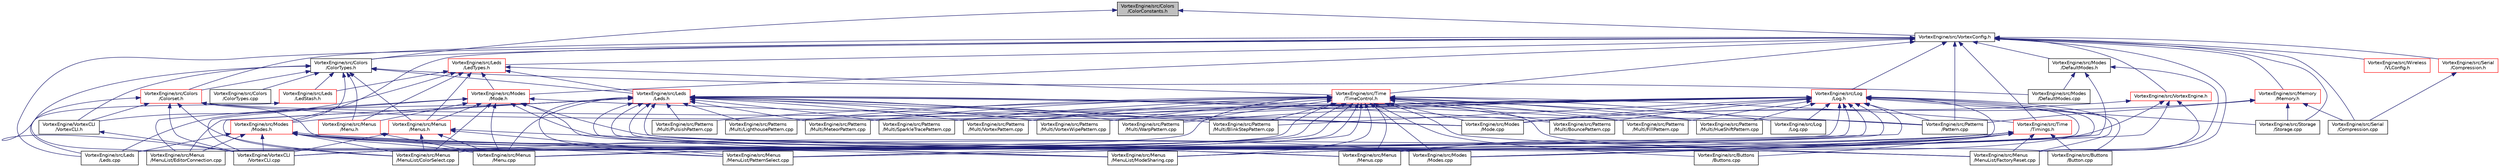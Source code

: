 digraph "VortexEngine/src/Colors/ColorConstants.h"
{
 // INTERACTIVE_SVG=YES
 // LATEX_PDF_SIZE
  bgcolor="transparent";
  edge [fontname="Helvetica",fontsize="10",labelfontname="Helvetica",labelfontsize="10"];
  node [fontname="Helvetica",fontsize="10",shape=record];
  Node1 [label="VortexEngine/src/Colors\l/ColorConstants.h",height=0.2,width=0.4,color="black", fillcolor="grey75", style="filled", fontcolor="black",tooltip=" "];
  Node1 -> Node2 [dir="back",color="midnightblue",fontsize="10",style="solid",fontname="Helvetica"];
  Node2 [label="VortexEngine/src/VortexConfig.h",height=0.2,width=0.4,color="black",URL="$VortexConfig_8h.html",tooltip=" "];
  Node2 -> Node3 [dir="back",color="midnightblue",fontsize="10",style="solid",fontname="Helvetica"];
  Node3 [label="VortexEngine/src/Time\l/TimeControl.h",height=0.2,width=0.4,color="red",URL="$TimeControl_8h.html",tooltip=" "];
  Node3 -> Node4 [dir="back",color="midnightblue",fontsize="10",style="solid",fontname="Helvetica"];
  Node4 [label="VortexEngine/src/Buttons\l/Button.cpp",height=0.2,width=0.4,color="black",URL="$Button_8cpp.html",tooltip=" "];
  Node3 -> Node5 [dir="back",color="midnightblue",fontsize="10",style="solid",fontname="Helvetica"];
  Node5 [label="VortexEngine/src/Time\l/Timings.h",height=0.2,width=0.4,color="red",URL="$Timings_8h.html",tooltip=" "];
  Node5 -> Node4 [dir="back",color="midnightblue",fontsize="10",style="solid",fontname="Helvetica"];
  Node5 -> Node6 [dir="back",color="midnightblue",fontsize="10",style="solid",fontname="Helvetica"];
  Node6 [label="VortexEngine/src/Buttons\l/Buttons.cpp",height=0.2,width=0.4,color="black",URL="$Buttons_8cpp.html",tooltip=" "];
  Node5 -> Node7 [dir="back",color="midnightblue",fontsize="10",style="solid",fontname="Helvetica"];
  Node7 [label="VortexEngine/src/Menus\l/Menu.cpp",height=0.2,width=0.4,color="black",URL="$Menu_8cpp.html",tooltip=" "];
  Node5 -> Node8 [dir="back",color="midnightblue",fontsize="10",style="solid",fontname="Helvetica"];
  Node8 [label="VortexEngine/src/Menus\l/MenuList/ColorSelect.cpp",height=0.2,width=0.4,color="black",URL="$ColorSelect_8cpp.html",tooltip=" "];
  Node5 -> Node9 [dir="back",color="midnightblue",fontsize="10",style="solid",fontname="Helvetica"];
  Node9 [label="VortexEngine/src/Menus\l/MenuList/FactoryReset.cpp",height=0.2,width=0.4,color="black",URL="$FactoryReset_8cpp.html",tooltip=" "];
  Node5 -> Node10 [dir="back",color="midnightblue",fontsize="10",style="solid",fontname="Helvetica"];
  Node10 [label="VortexEngine/src/Menus\l/MenuList/ModeSharing.cpp",height=0.2,width=0.4,color="black",URL="$ModeSharing_8cpp.html",tooltip=" "];
  Node5 -> Node11 [dir="back",color="midnightblue",fontsize="10",style="solid",fontname="Helvetica"];
  Node11 [label="VortexEngine/src/Menus\l/MenuList/PatternSelect.cpp",height=0.2,width=0.4,color="black",URL="$PatternSelect_8cpp.html",tooltip=" "];
  Node5 -> Node13 [dir="back",color="midnightblue",fontsize="10",style="solid",fontname="Helvetica"];
  Node13 [label="VortexEngine/src/Menus\l/Menus.cpp",height=0.2,width=0.4,color="black",URL="$Menus_8cpp.html",tooltip=" "];
  Node5 -> Node14 [dir="back",color="midnightblue",fontsize="10",style="solid",fontname="Helvetica"];
  Node14 [label="VortexEngine/src/Modes\l/Modes.cpp",height=0.2,width=0.4,color="black",URL="$Modes_8cpp.html",tooltip=" "];
  Node5 -> Node60 [dir="back",color="midnightblue",fontsize="10",style="solid",fontname="Helvetica"];
  Node60 [label="VortexEngine/VortexCLI\l/VortexCLI.cpp",height=0.2,width=0.4,color="black",URL="$VortexCLI_8cpp.html",tooltip=" "];
  Node3 -> Node6 [dir="back",color="midnightblue",fontsize="10",style="solid",fontname="Helvetica"];
  Node3 -> Node61 [dir="back",color="midnightblue",fontsize="10",style="solid",fontname="Helvetica"];
  Node61 [label="VortexEngine/src/Leds\l/Leds.cpp",height=0.2,width=0.4,color="black",URL="$Leds_8cpp.html",tooltip=" "];
  Node3 -> Node62 [dir="back",color="midnightblue",fontsize="10",style="solid",fontname="Helvetica"];
  Node62 [label="VortexEngine/src/Log\l/Log.cpp",height=0.2,width=0.4,color="black",URL="$Log_8cpp.html",tooltip=" "];
  Node3 -> Node7 [dir="back",color="midnightblue",fontsize="10",style="solid",fontname="Helvetica"];
  Node3 -> Node8 [dir="back",color="midnightblue",fontsize="10",style="solid",fontname="Helvetica"];
  Node3 -> Node63 [dir="back",color="midnightblue",fontsize="10",style="solid",fontname="Helvetica"];
  Node63 [label="VortexEngine/src/Menus\l/MenuList/EditorConnection.cpp",height=0.2,width=0.4,color="black",URL="$EditorConnection_8cpp.html",tooltip=" "];
  Node3 -> Node9 [dir="back",color="midnightblue",fontsize="10",style="solid",fontname="Helvetica"];
  Node3 -> Node10 [dir="back",color="midnightblue",fontsize="10",style="solid",fontname="Helvetica"];
  Node3 -> Node11 [dir="back",color="midnightblue",fontsize="10",style="solid",fontname="Helvetica"];
  Node3 -> Node13 [dir="back",color="midnightblue",fontsize="10",style="solid",fontname="Helvetica"];
  Node3 -> Node64 [dir="back",color="midnightblue",fontsize="10",style="solid",fontname="Helvetica"];
  Node64 [label="VortexEngine/src/Modes\l/Mode.cpp",height=0.2,width=0.4,color="black",URL="$Mode_8cpp.html",tooltip=" "];
  Node3 -> Node14 [dir="back",color="midnightblue",fontsize="10",style="solid",fontname="Helvetica"];
  Node3 -> Node65 [dir="back",color="midnightblue",fontsize="10",style="solid",fontname="Helvetica"];
  Node65 [label="VortexEngine/src/Patterns\l/Multi/BlinkStepPattern.cpp",height=0.2,width=0.4,color="black",URL="$BlinkStepPattern_8cpp.html",tooltip=" "];
  Node3 -> Node19 [dir="back",color="midnightblue",fontsize="10",style="solid",fontname="Helvetica"];
  Node19 [label="VortexEngine/src/Patterns\l/Multi/BouncePattern.cpp",height=0.2,width=0.4,color="black",URL="$BouncePattern_8cpp.html",tooltip=" "];
  Node3 -> Node29 [dir="back",color="midnightblue",fontsize="10",style="solid",fontname="Helvetica"];
  Node29 [label="VortexEngine/src/Patterns\l/Multi/FillPattern.cpp",height=0.2,width=0.4,color="black",URL="$FillPattern_8cpp.html",tooltip=" "];
  Node3 -> Node31 [dir="back",color="midnightblue",fontsize="10",style="solid",fontname="Helvetica"];
  Node31 [label="VortexEngine/src/Patterns\l/Multi/HueShiftPattern.cpp",height=0.2,width=0.4,color="black",URL="$HueShiftPattern_8cpp.html",tooltip=" "];
  Node3 -> Node33 [dir="back",color="midnightblue",fontsize="10",style="solid",fontname="Helvetica"];
  Node33 [label="VortexEngine/src/Patterns\l/Multi/LighthousePattern.cpp",height=0.2,width=0.4,color="black",URL="$LighthousePattern_8cpp.html",tooltip=" "];
  Node3 -> Node35 [dir="back",color="midnightblue",fontsize="10",style="solid",fontname="Helvetica"];
  Node35 [label="VortexEngine/src/Patterns\l/Multi/MeteorPattern.cpp",height=0.2,width=0.4,color="black",URL="$MeteorPattern_8cpp.html",tooltip=" "];
  Node3 -> Node37 [dir="back",color="midnightblue",fontsize="10",style="solid",fontname="Helvetica"];
  Node37 [label="VortexEngine/src/Patterns\l/Multi/PulsishPattern.cpp",height=0.2,width=0.4,color="black",URL="$PulsishPattern_8cpp.html",tooltip=" "];
  Node3 -> Node66 [dir="back",color="midnightblue",fontsize="10",style="solid",fontname="Helvetica"];
  Node66 [label="VortexEngine/src/Patterns\l/Multi/SparkleTracePattern.cpp",height=0.2,width=0.4,color="black",URL="$SparkleTracePattern_8cpp.html",tooltip=" "];
  Node3 -> Node43 [dir="back",color="midnightblue",fontsize="10",style="solid",fontname="Helvetica"];
  Node43 [label="VortexEngine/src/Patterns\l/Multi/VortexPattern.cpp",height=0.2,width=0.4,color="black",URL="$VortexPattern_8cpp.html",tooltip=" "];
  Node3 -> Node45 [dir="back",color="midnightblue",fontsize="10",style="solid",fontname="Helvetica"];
  Node45 [label="VortexEngine/src/Patterns\l/Multi/VortexWipePattern.cpp",height=0.2,width=0.4,color="black",URL="$VortexWipePattern_8cpp.html",tooltip=" "];
  Node3 -> Node47 [dir="back",color="midnightblue",fontsize="10",style="solid",fontname="Helvetica"];
  Node47 [label="VortexEngine/src/Patterns\l/Multi/WarpPattern.cpp",height=0.2,width=0.4,color="black",URL="$WarpPattern_8cpp.html",tooltip=" "];
  Node3 -> Node67 [dir="back",color="midnightblue",fontsize="10",style="solid",fontname="Helvetica"];
  Node67 [label="VortexEngine/src/Patterns\l/Pattern.cpp",height=0.2,width=0.4,color="black",URL="$Pattern_8cpp.html",tooltip=" "];
  Node3 -> Node60 [dir="back",color="midnightblue",fontsize="10",style="solid",fontname="Helvetica"];
  Node2 -> Node75 [dir="back",color="midnightblue",fontsize="10",style="solid",fontname="Helvetica"];
  Node75 [label="VortexEngine/src/Leds\l/LedTypes.h",height=0.2,width=0.4,color="red",URL="$LedTypes_8h.html",tooltip=" "];
  Node75 -> Node3 [dir="back",color="midnightblue",fontsize="10",style="solid",fontname="Helvetica"];
  Node75 -> Node76 [dir="back",color="midnightblue",fontsize="10",style="solid",fontname="Helvetica"];
  Node76 [label="VortexEngine/src/Leds\l/LedStash.h",height=0.2,width=0.4,color="red",URL="$LedStash_8h.html",tooltip=" "];
  Node76 -> Node61 [dir="back",color="midnightblue",fontsize="10",style="solid",fontname="Helvetica"];
  Node75 -> Node78 [dir="back",color="midnightblue",fontsize="10",style="solid",fontname="Helvetica"];
  Node78 [label="VortexEngine/src/Leds\l/Leds.h",height=0.2,width=0.4,color="red",URL="$Leds_8h.html",tooltip=" "];
  Node78 -> Node61 [dir="back",color="midnightblue",fontsize="10",style="solid",fontname="Helvetica"];
  Node78 -> Node79 [dir="back",color="midnightblue",fontsize="10",style="solid",fontname="Helvetica"];
  Node79 [label="VortexEngine/src/Modes\l/Modes.h",height=0.2,width=0.4,color="red",URL="$Modes_8h.html",tooltip=" "];
  Node79 -> Node61 [dir="back",color="midnightblue",fontsize="10",style="solid",fontname="Helvetica"];
  Node79 -> Node7 [dir="back",color="midnightblue",fontsize="10",style="solid",fontname="Helvetica"];
  Node79 -> Node8 [dir="back",color="midnightblue",fontsize="10",style="solid",fontname="Helvetica"];
  Node79 -> Node63 [dir="back",color="midnightblue",fontsize="10",style="solid",fontname="Helvetica"];
  Node79 -> Node9 [dir="back",color="midnightblue",fontsize="10",style="solid",fontname="Helvetica"];
  Node79 -> Node10 [dir="back",color="midnightblue",fontsize="10",style="solid",fontname="Helvetica"];
  Node79 -> Node11 [dir="back",color="midnightblue",fontsize="10",style="solid",fontname="Helvetica"];
  Node79 -> Node13 [dir="back",color="midnightblue",fontsize="10",style="solid",fontname="Helvetica"];
  Node79 -> Node14 [dir="back",color="midnightblue",fontsize="10",style="solid",fontname="Helvetica"];
  Node79 -> Node60 [dir="back",color="midnightblue",fontsize="10",style="solid",fontname="Helvetica"];
  Node78 -> Node7 [dir="back",color="midnightblue",fontsize="10",style="solid",fontname="Helvetica"];
  Node78 -> Node8 [dir="back",color="midnightblue",fontsize="10",style="solid",fontname="Helvetica"];
  Node78 -> Node63 [dir="back",color="midnightblue",fontsize="10",style="solid",fontname="Helvetica"];
  Node78 -> Node9 [dir="back",color="midnightblue",fontsize="10",style="solid",fontname="Helvetica"];
  Node78 -> Node10 [dir="back",color="midnightblue",fontsize="10",style="solid",fontname="Helvetica"];
  Node78 -> Node11 [dir="back",color="midnightblue",fontsize="10",style="solid",fontname="Helvetica"];
  Node78 -> Node13 [dir="back",color="midnightblue",fontsize="10",style="solid",fontname="Helvetica"];
  Node78 -> Node64 [dir="back",color="midnightblue",fontsize="10",style="solid",fontname="Helvetica"];
  Node78 -> Node14 [dir="back",color="midnightblue",fontsize="10",style="solid",fontname="Helvetica"];
  Node78 -> Node65 [dir="back",color="midnightblue",fontsize="10",style="solid",fontname="Helvetica"];
  Node78 -> Node19 [dir="back",color="midnightblue",fontsize="10",style="solid",fontname="Helvetica"];
  Node78 -> Node29 [dir="back",color="midnightblue",fontsize="10",style="solid",fontname="Helvetica"];
  Node78 -> Node31 [dir="back",color="midnightblue",fontsize="10",style="solid",fontname="Helvetica"];
  Node78 -> Node33 [dir="back",color="midnightblue",fontsize="10",style="solid",fontname="Helvetica"];
  Node78 -> Node35 [dir="back",color="midnightblue",fontsize="10",style="solid",fontname="Helvetica"];
  Node78 -> Node37 [dir="back",color="midnightblue",fontsize="10",style="solid",fontname="Helvetica"];
  Node78 -> Node66 [dir="back",color="midnightblue",fontsize="10",style="solid",fontname="Helvetica"];
  Node78 -> Node43 [dir="back",color="midnightblue",fontsize="10",style="solid",fontname="Helvetica"];
  Node78 -> Node45 [dir="back",color="midnightblue",fontsize="10",style="solid",fontname="Helvetica"];
  Node78 -> Node47 [dir="back",color="midnightblue",fontsize="10",style="solid",fontname="Helvetica"];
  Node75 -> Node83 [dir="back",color="midnightblue",fontsize="10",style="solid",fontname="Helvetica"];
  Node83 [label="VortexEngine/src/Menus\l/Menu.h",height=0.2,width=0.4,color="red",URL="$Menu_8h.html",tooltip=" "];
  Node83 -> Node7 [dir="back",color="midnightblue",fontsize="10",style="solid",fontname="Helvetica"];
  Node75 -> Node91 [dir="back",color="midnightblue",fontsize="10",style="solid",fontname="Helvetica"];
  Node91 [label="VortexEngine/src/Modes\l/Mode.h",height=0.2,width=0.4,color="red",URL="$Mode_8h.html",tooltip=" "];
  Node91 -> Node83 [dir="back",color="midnightblue",fontsize="10",style="solid",fontname="Helvetica"];
  Node91 -> Node92 [dir="back",color="midnightblue",fontsize="10",style="solid",fontname="Helvetica"];
  Node92 [label="VortexEngine/src/Menus\l/Menus.h",height=0.2,width=0.4,color="red",URL="$Menus_8h.html",tooltip=" "];
  Node92 -> Node7 [dir="back",color="midnightblue",fontsize="10",style="solid",fontname="Helvetica"];
  Node92 -> Node8 [dir="back",color="midnightblue",fontsize="10",style="solid",fontname="Helvetica"];
  Node92 -> Node11 [dir="back",color="midnightblue",fontsize="10",style="solid",fontname="Helvetica"];
  Node92 -> Node13 [dir="back",color="midnightblue",fontsize="10",style="solid",fontname="Helvetica"];
  Node92 -> Node60 [dir="back",color="midnightblue",fontsize="10",style="solid",fontname="Helvetica"];
  Node91 -> Node7 [dir="back",color="midnightblue",fontsize="10",style="solid",fontname="Helvetica"];
  Node91 -> Node8 [dir="back",color="midnightblue",fontsize="10",style="solid",fontname="Helvetica"];
  Node91 -> Node63 [dir="back",color="midnightblue",fontsize="10",style="solid",fontname="Helvetica"];
  Node91 -> Node9 [dir="back",color="midnightblue",fontsize="10",style="solid",fontname="Helvetica"];
  Node91 -> Node10 [dir="back",color="midnightblue",fontsize="10",style="solid",fontname="Helvetica"];
  Node91 -> Node64 [dir="back",color="midnightblue",fontsize="10",style="solid",fontname="Helvetica"];
  Node91 -> Node14 [dir="back",color="midnightblue",fontsize="10",style="solid",fontname="Helvetica"];
  Node91 -> Node60 [dir="back",color="midnightblue",fontsize="10",style="solid",fontname="Helvetica"];
  Node75 -> Node92 [dir="back",color="midnightblue",fontsize="10",style="solid",fontname="Helvetica"];
  Node75 -> Node105 [dir="back",color="midnightblue",fontsize="10",style="solid",fontname="Helvetica"];
  Node105 [label="VortexEngine/VortexCLI\l/VortexCLI.h",height=0.2,width=0.4,color="black",URL="$VortexCLI_8h.html",tooltip=" "];
  Node105 -> Node60 [dir="back",color="midnightblue",fontsize="10",style="solid",fontname="Helvetica"];
  Node2 -> Node5 [dir="back",color="midnightblue",fontsize="10",style="solid",fontname="Helvetica"];
  Node2 -> Node109 [dir="back",color="midnightblue",fontsize="10",style="solid",fontname="Helvetica"];
  Node109 [label="VortexEngine/src/Log\l/Log.h",height=0.2,width=0.4,color="red",URL="$Log_8h.html",tooltip=" "];
  Node109 -> Node4 [dir="back",color="midnightblue",fontsize="10",style="solid",fontname="Helvetica"];
  Node109 -> Node62 [dir="back",color="midnightblue",fontsize="10",style="solid",fontname="Helvetica"];
  Node109 -> Node7 [dir="back",color="midnightblue",fontsize="10",style="solid",fontname="Helvetica"];
  Node109 -> Node8 [dir="back",color="midnightblue",fontsize="10",style="solid",fontname="Helvetica"];
  Node109 -> Node63 [dir="back",color="midnightblue",fontsize="10",style="solid",fontname="Helvetica"];
  Node109 -> Node9 [dir="back",color="midnightblue",fontsize="10",style="solid",fontname="Helvetica"];
  Node109 -> Node10 [dir="back",color="midnightblue",fontsize="10",style="solid",fontname="Helvetica"];
  Node109 -> Node11 [dir="back",color="midnightblue",fontsize="10",style="solid",fontname="Helvetica"];
  Node109 -> Node13 [dir="back",color="midnightblue",fontsize="10",style="solid",fontname="Helvetica"];
  Node109 -> Node64 [dir="back",color="midnightblue",fontsize="10",style="solid",fontname="Helvetica"];
  Node109 -> Node14 [dir="back",color="midnightblue",fontsize="10",style="solid",fontname="Helvetica"];
  Node109 -> Node65 [dir="back",color="midnightblue",fontsize="10",style="solid",fontname="Helvetica"];
  Node109 -> Node19 [dir="back",color="midnightblue",fontsize="10",style="solid",fontname="Helvetica"];
  Node109 -> Node29 [dir="back",color="midnightblue",fontsize="10",style="solid",fontname="Helvetica"];
  Node109 -> Node31 [dir="back",color="midnightblue",fontsize="10",style="solid",fontname="Helvetica"];
  Node109 -> Node33 [dir="back",color="midnightblue",fontsize="10",style="solid",fontname="Helvetica"];
  Node109 -> Node35 [dir="back",color="midnightblue",fontsize="10",style="solid",fontname="Helvetica"];
  Node109 -> Node66 [dir="back",color="midnightblue",fontsize="10",style="solid",fontname="Helvetica"];
  Node109 -> Node43 [dir="back",color="midnightblue",fontsize="10",style="solid",fontname="Helvetica"];
  Node109 -> Node45 [dir="back",color="midnightblue",fontsize="10",style="solid",fontname="Helvetica"];
  Node109 -> Node47 [dir="back",color="midnightblue",fontsize="10",style="solid",fontname="Helvetica"];
  Node109 -> Node67 [dir="back",color="midnightblue",fontsize="10",style="solid",fontname="Helvetica"];
  Node109 -> Node117 [dir="back",color="midnightblue",fontsize="10",style="solid",fontname="Helvetica"];
  Node117 [label="VortexEngine/src/Storage\l/Storage.cpp",height=0.2,width=0.4,color="black",URL="$Storage_8cpp.html",tooltip=" "];
  Node109 -> Node60 [dir="back",color="midnightblue",fontsize="10",style="solid",fontname="Helvetica"];
  Node2 -> Node120 [dir="back",color="midnightblue",fontsize="10",style="solid",fontname="Helvetica"];
  Node120 [label="VortexEngine/src/Colors\l/ColorTypes.h",height=0.2,width=0.4,color="black",URL="$ColorTypes_8h.html",tooltip=" "];
  Node120 -> Node121 [dir="back",color="midnightblue",fontsize="10",style="solid",fontname="Helvetica"];
  Node121 [label="VortexEngine/src/Colors\l/Colorset.h",height=0.2,width=0.4,color="red",URL="$Colorset_8h.html",tooltip=" "];
  Node121 -> Node8 [dir="back",color="midnightblue",fontsize="10",style="solid",fontname="Helvetica"];
  Node121 -> Node63 [dir="back",color="midnightblue",fontsize="10",style="solid",fontname="Helvetica"];
  Node121 -> Node64 [dir="back",color="midnightblue",fontsize="10",style="solid",fontname="Helvetica"];
  Node121 -> Node14 [dir="back",color="midnightblue",fontsize="10",style="solid",fontname="Helvetica"];
  Node121 -> Node67 [dir="back",color="midnightblue",fontsize="10",style="solid",fontname="Helvetica"];
  Node121 -> Node105 [dir="back",color="midnightblue",fontsize="10",style="solid",fontname="Helvetica"];
  Node121 -> Node60 [dir="back",color="midnightblue",fontsize="10",style="solid",fontname="Helvetica"];
  Node120 -> Node112 [dir="back",color="midnightblue",fontsize="10",style="solid",fontname="Helvetica"];
  Node112 [label="VortexEngine/src/Colors\l/ColorTypes.cpp",height=0.2,width=0.4,color="black",URL="$ColorTypes_8cpp.html",tooltip=" "];
  Node120 -> Node76 [dir="back",color="midnightblue",fontsize="10",style="solid",fontname="Helvetica"];
  Node120 -> Node78 [dir="back",color="midnightblue",fontsize="10",style="solid",fontname="Helvetica"];
  Node120 -> Node79 [dir="back",color="midnightblue",fontsize="10",style="solid",fontname="Helvetica"];
  Node120 -> Node83 [dir="back",color="midnightblue",fontsize="10",style="solid",fontname="Helvetica"];
  Node120 -> Node92 [dir="back",color="midnightblue",fontsize="10",style="solid",fontname="Helvetica"];
  Node120 -> Node122 [dir="back",color="midnightblue",fontsize="10",style="solid",fontname="Helvetica"];
  Node122 [label="VortexEngine/src/Modes\l/DefaultModes.cpp",height=0.2,width=0.4,color="black",URL="$DefaultModes_8cpp.html",tooltip=" "];
  Node120 -> Node105 [dir="back",color="midnightblue",fontsize="10",style="solid",fontname="Helvetica"];
  Node120 -> Node60 [dir="back",color="midnightblue",fontsize="10",style="solid",fontname="Helvetica"];
  Node2 -> Node121 [dir="back",color="midnightblue",fontsize="10",style="solid",fontname="Helvetica"];
  Node2 -> Node123 [dir="back",color="midnightblue",fontsize="10",style="solid",fontname="Helvetica"];
  Node123 [label="VortexEngine/src/Memory\l/Memory.h",height=0.2,width=0.4,color="red",URL="$Memory_8h.html",tooltip=" "];
  Node123 -> Node64 [dir="back",color="midnightblue",fontsize="10",style="solid",fontname="Helvetica"];
  Node123 -> Node67 [dir="back",color="midnightblue",fontsize="10",style="solid",fontname="Helvetica"];
  Node123 -> Node124 [dir="back",color="midnightblue",fontsize="10",style="solid",fontname="Helvetica"];
  Node124 [label="VortexEngine/src/Serial\l/Compression.cpp",height=0.2,width=0.4,color="black",URL="$Compression_8cpp.html",tooltip=" "];
  Node123 -> Node117 [dir="back",color="midnightblue",fontsize="10",style="solid",fontname="Helvetica"];
  Node2 -> Node79 [dir="back",color="midnightblue",fontsize="10",style="solid",fontname="Helvetica"];
  Node2 -> Node61 [dir="back",color="midnightblue",fontsize="10",style="solid",fontname="Helvetica"];
  Node2 -> Node91 [dir="back",color="midnightblue",fontsize="10",style="solid",fontname="Helvetica"];
  Node2 -> Node125 [dir="back",color="midnightblue",fontsize="10",style="solid",fontname="Helvetica"];
  Node125 [label="VortexEngine/src/Wireless\l/VLConfig.h",height=0.2,width=0.4,color="red",URL="$VLConfig_8h.html",tooltip=" "];
  Node2 -> Node127 [dir="back",color="midnightblue",fontsize="10",style="solid",fontname="Helvetica"];
  Node127 [label="VortexEngine/src/VortexEngine.h",height=0.2,width=0.4,color="red",URL="$VortexEngine_8h.html",tooltip=" "];
  Node127 -> Node9 [dir="back",color="midnightblue",fontsize="10",style="solid",fontname="Helvetica"];
  Node127 -> Node13 [dir="back",color="midnightblue",fontsize="10",style="solid",fontname="Helvetica"];
  Node127 -> Node64 [dir="back",color="midnightblue",fontsize="10",style="solid",fontname="Helvetica"];
  Node127 -> Node14 [dir="back",color="midnightblue",fontsize="10",style="solid",fontname="Helvetica"];
  Node2 -> Node128 [dir="back",color="midnightblue",fontsize="10",style="solid",fontname="Helvetica"];
  Node128 [label="VortexEngine/src/Modes\l/DefaultModes.h",height=0.2,width=0.4,color="black",URL="$DefaultModes_8h.html",tooltip=" "];
  Node128 -> Node9 [dir="back",color="midnightblue",fontsize="10",style="solid",fontname="Helvetica"];
  Node128 -> Node122 [dir="back",color="midnightblue",fontsize="10",style="solid",fontname="Helvetica"];
  Node128 -> Node14 [dir="back",color="midnightblue",fontsize="10",style="solid",fontname="Helvetica"];
  Node2 -> Node9 [dir="back",color="midnightblue",fontsize="10",style="solid",fontname="Helvetica"];
  Node2 -> Node67 [dir="back",color="midnightblue",fontsize="10",style="solid",fontname="Helvetica"];
  Node2 -> Node129 [dir="back",color="midnightblue",fontsize="10",style="solid",fontname="Helvetica"];
  Node129 [label="VortexEngine/src/Serial\l/Compression.h",height=0.2,width=0.4,color="red",URL="$Compression_8h.html",tooltip=" "];
  Node129 -> Node124 [dir="back",color="midnightblue",fontsize="10",style="solid",fontname="Helvetica"];
  Node2 -> Node124 [dir="back",color="midnightblue",fontsize="10",style="solid",fontname="Helvetica"];
  Node2 -> Node117 [dir="back",color="midnightblue",fontsize="10",style="solid",fontname="Helvetica"];
  Node1 -> Node120 [dir="back",color="midnightblue",fontsize="10",style="solid",fontname="Helvetica"];
}
